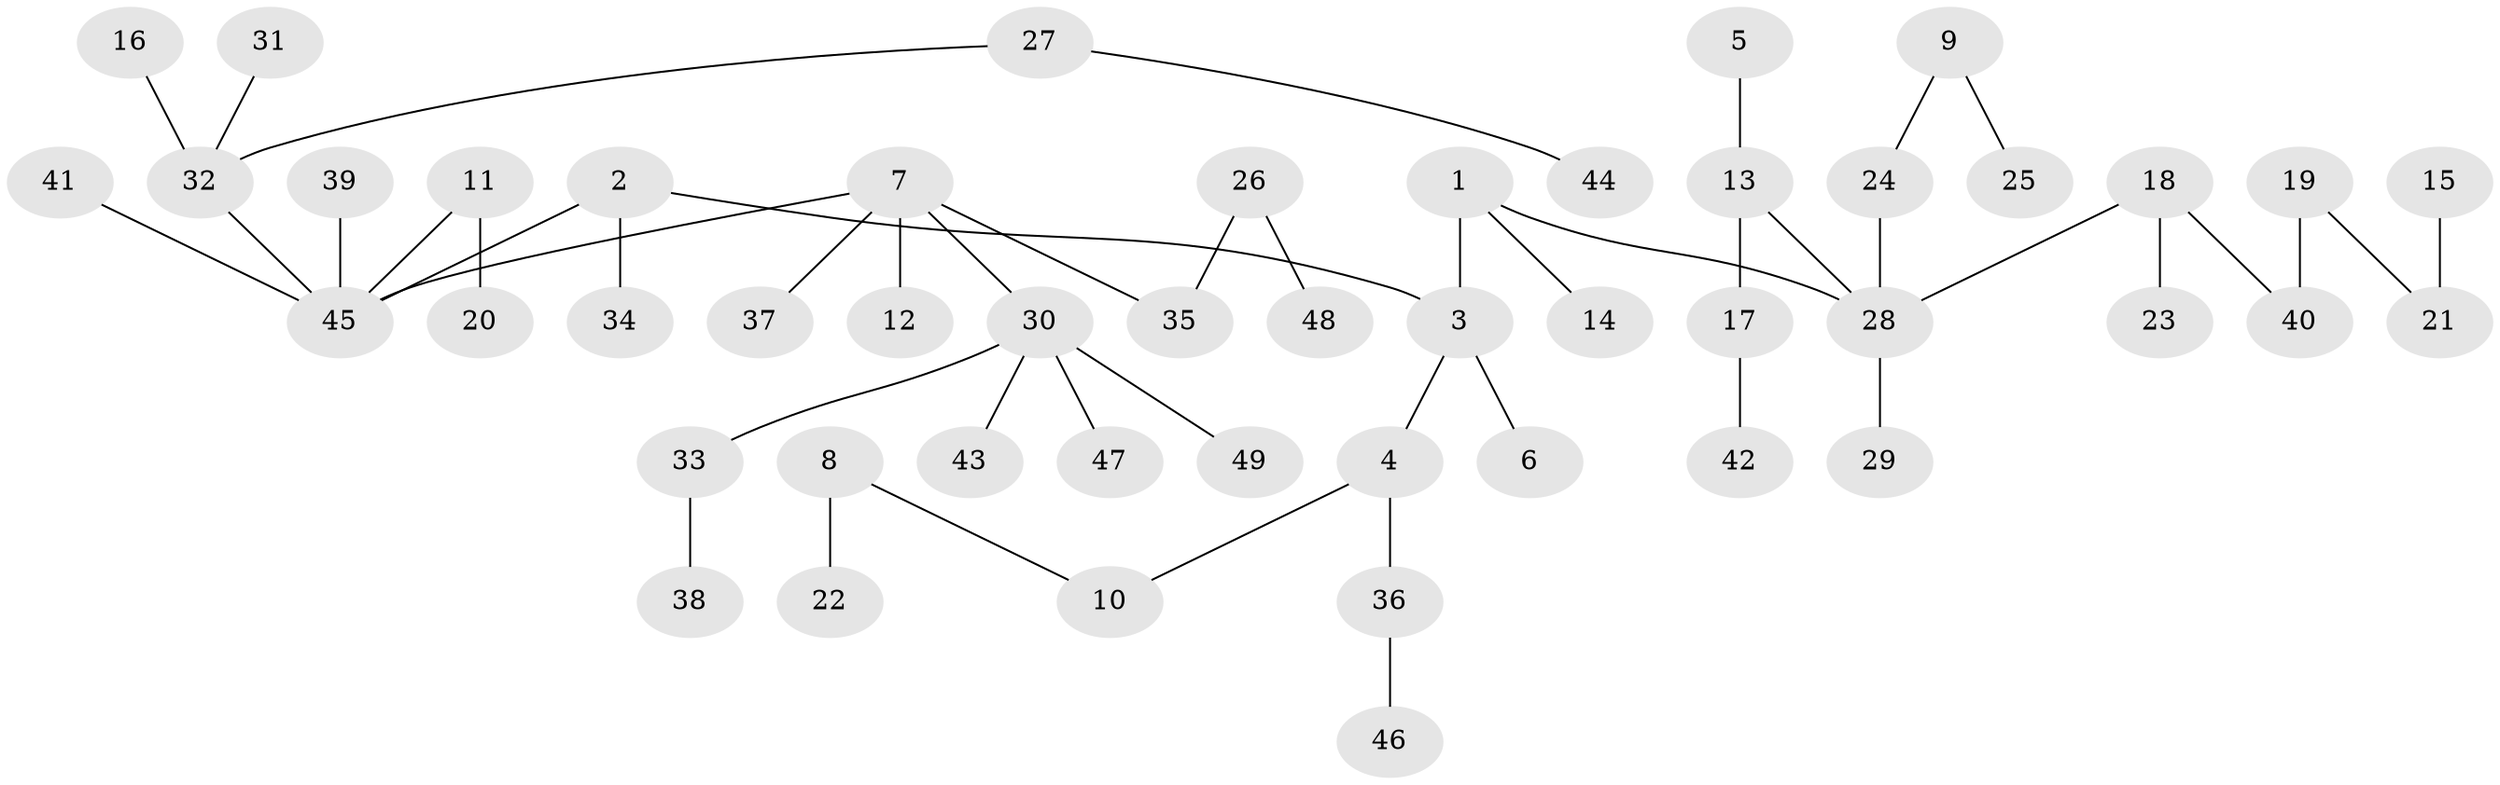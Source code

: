 // original degree distribution, {3: 0.20408163265306123, 5: 0.02040816326530612, 6: 0.02040816326530612, 4: 0.05102040816326531, 1: 0.5306122448979592, 2: 0.16326530612244897, 8: 0.01020408163265306}
// Generated by graph-tools (version 1.1) at 2025/02/03/09/25 03:02:31]
// undirected, 49 vertices, 48 edges
graph export_dot {
graph [start="1"]
  node [color=gray90,style=filled];
  1;
  2;
  3;
  4;
  5;
  6;
  7;
  8;
  9;
  10;
  11;
  12;
  13;
  14;
  15;
  16;
  17;
  18;
  19;
  20;
  21;
  22;
  23;
  24;
  25;
  26;
  27;
  28;
  29;
  30;
  31;
  32;
  33;
  34;
  35;
  36;
  37;
  38;
  39;
  40;
  41;
  42;
  43;
  44;
  45;
  46;
  47;
  48;
  49;
  1 -- 3 [weight=1.0];
  1 -- 14 [weight=1.0];
  1 -- 28 [weight=1.0];
  2 -- 3 [weight=1.0];
  2 -- 34 [weight=1.0];
  2 -- 45 [weight=1.0];
  3 -- 4 [weight=1.0];
  3 -- 6 [weight=1.0];
  4 -- 10 [weight=1.0];
  4 -- 36 [weight=1.0];
  5 -- 13 [weight=1.0];
  7 -- 12 [weight=1.0];
  7 -- 30 [weight=1.0];
  7 -- 35 [weight=1.0];
  7 -- 37 [weight=1.0];
  7 -- 45 [weight=1.0];
  8 -- 10 [weight=1.0];
  8 -- 22 [weight=1.0];
  9 -- 24 [weight=1.0];
  9 -- 25 [weight=1.0];
  11 -- 20 [weight=1.0];
  11 -- 45 [weight=1.0];
  13 -- 17 [weight=1.0];
  13 -- 28 [weight=1.0];
  15 -- 21 [weight=1.0];
  16 -- 32 [weight=1.0];
  17 -- 42 [weight=1.0];
  18 -- 23 [weight=1.0];
  18 -- 28 [weight=1.0];
  18 -- 40 [weight=1.0];
  19 -- 21 [weight=1.0];
  19 -- 40 [weight=1.0];
  24 -- 28 [weight=1.0];
  26 -- 35 [weight=1.0];
  26 -- 48 [weight=1.0];
  27 -- 32 [weight=1.0];
  27 -- 44 [weight=1.0];
  28 -- 29 [weight=1.0];
  30 -- 33 [weight=1.0];
  30 -- 43 [weight=1.0];
  30 -- 47 [weight=1.0];
  30 -- 49 [weight=1.0];
  31 -- 32 [weight=1.0];
  32 -- 45 [weight=1.0];
  33 -- 38 [weight=1.0];
  36 -- 46 [weight=1.0];
  39 -- 45 [weight=1.0];
  41 -- 45 [weight=1.0];
}
